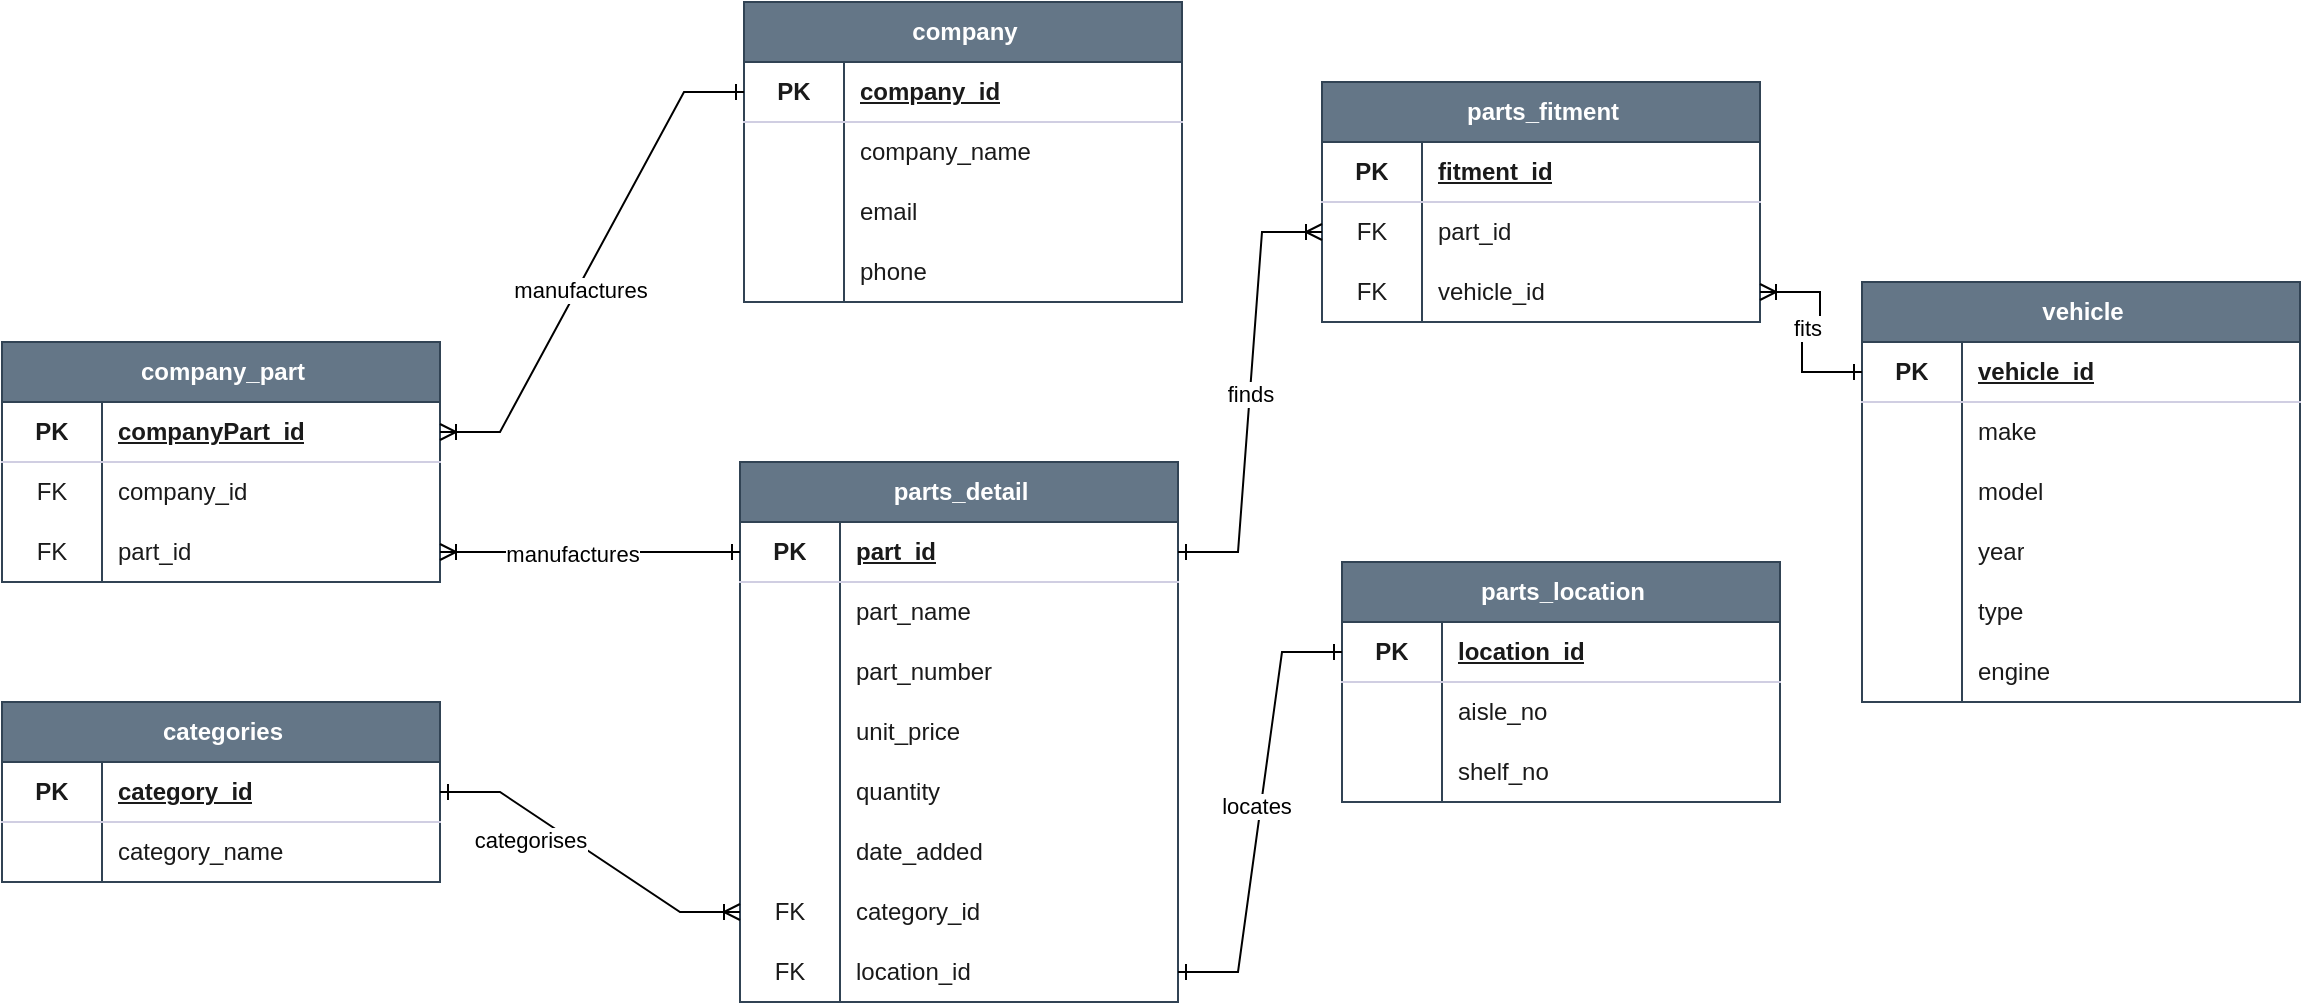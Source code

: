 <mxfile version="24.9.1">
  <diagram id="R2lEEEUBdFMjLlhIrx00" name="Page-1">
    <mxGraphModel dx="2375" dy="-1110" grid="1" gridSize="10" guides="1" tooltips="1" connect="1" arrows="1" fold="1" page="1" pageScale="1" pageWidth="1100" pageHeight="850" background="#ffffff" math="0" shadow="0" extFonts="Permanent Marker^https://fonts.googleapis.com/css?family=Permanent+Marker">
      <root>
        <mxCell id="0" />
        <mxCell id="1" parent="0" />
        <mxCell id="7Cr1bl91xXD0KVAJQvg0-1" value="parts_location" style="shape=table;startSize=30;container=1;collapsible=1;childLayout=tableLayout;fixedRows=1;rowLines=0;fontStyle=1;align=center;resizeLast=1;html=1;treeFolding=0;treeMoving=0;swimlaneFillColor=none;fillColor=#647687;fontColor=#ffffff;strokeColor=#314354;" parent="1" vertex="1">
          <mxGeometry x="80" y="2030" width="219" height="120" as="geometry" />
        </mxCell>
        <mxCell id="7Cr1bl91xXD0KVAJQvg0-2" value="" style="shape=tableRow;horizontal=0;startSize=0;swimlaneHead=0;swimlaneBody=0;fillColor=none;collapsible=0;dropTarget=0;points=[[0,0.5],[1,0.5]];portConstraint=eastwest;top=0;left=0;right=0;bottom=1;strokeColor=#D0CEE2;fontColor=#1A1A1A;" parent="7Cr1bl91xXD0KVAJQvg0-1" vertex="1">
          <mxGeometry y="30" width="219" height="30" as="geometry" />
        </mxCell>
        <mxCell id="7Cr1bl91xXD0KVAJQvg0-3" value="PK" style="shape=partialRectangle;connectable=0;fillColor=none;top=0;left=0;bottom=0;right=0;fontStyle=1;overflow=hidden;whiteSpace=wrap;html=1;strokeColor=#D0CEE2;fontColor=#1A1A1A;" parent="7Cr1bl91xXD0KVAJQvg0-2" vertex="1">
          <mxGeometry width="50" height="30" as="geometry">
            <mxRectangle width="50" height="30" as="alternateBounds" />
          </mxGeometry>
        </mxCell>
        <mxCell id="7Cr1bl91xXD0KVAJQvg0-4" value="location_id" style="shape=partialRectangle;connectable=0;fillColor=none;top=0;left=0;bottom=0;right=0;align=left;spacingLeft=6;fontStyle=5;overflow=hidden;whiteSpace=wrap;html=1;strokeColor=#D0CEE2;fontColor=#1A1A1A;" parent="7Cr1bl91xXD0KVAJQvg0-2" vertex="1">
          <mxGeometry x="50" width="169" height="30" as="geometry">
            <mxRectangle width="169" height="30" as="alternateBounds" />
          </mxGeometry>
        </mxCell>
        <mxCell id="7Cr1bl91xXD0KVAJQvg0-8" style="shape=tableRow;horizontal=0;startSize=0;swimlaneHead=0;swimlaneBody=0;fillColor=none;collapsible=0;dropTarget=0;points=[[0,0.5],[1,0.5]];portConstraint=eastwest;top=0;left=0;right=0;bottom=0;strokeColor=#D0CEE2;fontColor=#1A1A1A;" parent="7Cr1bl91xXD0KVAJQvg0-1" vertex="1">
          <mxGeometry y="60" width="219" height="30" as="geometry" />
        </mxCell>
        <mxCell id="7Cr1bl91xXD0KVAJQvg0-9" style="shape=partialRectangle;connectable=0;fillColor=none;top=0;left=0;bottom=0;right=0;editable=1;overflow=hidden;whiteSpace=wrap;html=1;strokeColor=#D0CEE2;fontColor=#1A1A1A;" parent="7Cr1bl91xXD0KVAJQvg0-8" vertex="1">
          <mxGeometry width="50" height="30" as="geometry">
            <mxRectangle width="50" height="30" as="alternateBounds" />
          </mxGeometry>
        </mxCell>
        <mxCell id="7Cr1bl91xXD0KVAJQvg0-10" value="aisle_no" style="shape=partialRectangle;connectable=0;fillColor=none;top=0;left=0;bottom=0;right=0;align=left;spacingLeft=6;overflow=hidden;whiteSpace=wrap;html=1;strokeColor=#D0CEE2;fontColor=#1A1A1A;" parent="7Cr1bl91xXD0KVAJQvg0-8" vertex="1">
          <mxGeometry x="50" width="169" height="30" as="geometry">
            <mxRectangle width="169" height="30" as="alternateBounds" />
          </mxGeometry>
        </mxCell>
        <mxCell id="7Cr1bl91xXD0KVAJQvg0-11" style="shape=tableRow;horizontal=0;startSize=0;swimlaneHead=0;swimlaneBody=0;fillColor=none;collapsible=0;dropTarget=0;points=[[0,0.5],[1,0.5]];portConstraint=eastwest;top=0;left=0;right=0;bottom=0;strokeColor=#D0CEE2;fontColor=#1A1A1A;" parent="7Cr1bl91xXD0KVAJQvg0-1" vertex="1">
          <mxGeometry y="90" width="219" height="30" as="geometry" />
        </mxCell>
        <mxCell id="7Cr1bl91xXD0KVAJQvg0-12" style="shape=partialRectangle;connectable=0;fillColor=none;top=0;left=0;bottom=0;right=0;editable=1;overflow=hidden;whiteSpace=wrap;html=1;strokeColor=#D0CEE2;fontColor=#1A1A1A;" parent="7Cr1bl91xXD0KVAJQvg0-11" vertex="1">
          <mxGeometry width="50" height="30" as="geometry">
            <mxRectangle width="50" height="30" as="alternateBounds" />
          </mxGeometry>
        </mxCell>
        <mxCell id="7Cr1bl91xXD0KVAJQvg0-13" value="shelf_no" style="shape=partialRectangle;connectable=0;fillColor=none;top=0;left=0;bottom=0;right=0;align=left;spacingLeft=6;overflow=hidden;whiteSpace=wrap;html=1;strokeColor=#D0CEE2;fontColor=#1A1A1A;" parent="7Cr1bl91xXD0KVAJQvg0-11" vertex="1">
          <mxGeometry x="50" width="169" height="30" as="geometry">
            <mxRectangle width="169" height="30" as="alternateBounds" />
          </mxGeometry>
        </mxCell>
        <mxCell id="7Cr1bl91xXD0KVAJQvg0-14" value="categories" style="shape=table;startSize=30;container=1;collapsible=1;childLayout=tableLayout;fixedRows=1;rowLines=0;fontStyle=1;align=center;resizeLast=1;html=1;treeFolding=0;treeMoving=0;swimlaneFillColor=none;fillColor=#647687;fontColor=#ffffff;strokeColor=#314354;" parent="1" vertex="1">
          <mxGeometry x="-590" y="2100" width="219" height="90" as="geometry">
            <mxRectangle x="-550" y="1930" width="100" height="30" as="alternateBounds" />
          </mxGeometry>
        </mxCell>
        <mxCell id="7Cr1bl91xXD0KVAJQvg0-15" value="" style="shape=tableRow;horizontal=0;startSize=0;swimlaneHead=0;swimlaneBody=0;fillColor=none;collapsible=0;dropTarget=0;points=[[0,0.5],[1,0.5]];portConstraint=eastwest;top=0;left=0;right=0;bottom=1;strokeColor=#D0CEE2;fontColor=#1A1A1A;" parent="7Cr1bl91xXD0KVAJQvg0-14" vertex="1">
          <mxGeometry y="30" width="219" height="30" as="geometry" />
        </mxCell>
        <mxCell id="7Cr1bl91xXD0KVAJQvg0-16" value="PK" style="shape=partialRectangle;connectable=0;fillColor=none;top=0;left=0;bottom=0;right=0;fontStyle=1;overflow=hidden;whiteSpace=wrap;html=1;strokeColor=#D0CEE2;fontColor=#1A1A1A;" parent="7Cr1bl91xXD0KVAJQvg0-15" vertex="1">
          <mxGeometry width="50" height="30" as="geometry">
            <mxRectangle width="50" height="30" as="alternateBounds" />
          </mxGeometry>
        </mxCell>
        <mxCell id="7Cr1bl91xXD0KVAJQvg0-17" value="category_id" style="shape=partialRectangle;connectable=0;fillColor=none;top=0;left=0;bottom=0;right=0;align=left;spacingLeft=6;fontStyle=5;overflow=hidden;whiteSpace=wrap;html=1;strokeColor=#D0CEE2;fontColor=#1A1A1A;" parent="7Cr1bl91xXD0KVAJQvg0-15" vertex="1">
          <mxGeometry x="50" width="169" height="30" as="geometry">
            <mxRectangle width="169" height="30" as="alternateBounds" />
          </mxGeometry>
        </mxCell>
        <mxCell id="7Cr1bl91xXD0KVAJQvg0-18" value="" style="shape=tableRow;horizontal=0;startSize=0;swimlaneHead=0;swimlaneBody=0;fillColor=none;collapsible=0;dropTarget=0;points=[[0,0.5],[1,0.5]];portConstraint=eastwest;top=0;left=0;right=0;bottom=0;strokeColor=#D0CEE2;fontColor=#1A1A1A;" parent="7Cr1bl91xXD0KVAJQvg0-14" vertex="1">
          <mxGeometry y="60" width="219" height="30" as="geometry" />
        </mxCell>
        <mxCell id="7Cr1bl91xXD0KVAJQvg0-19" value="" style="shape=partialRectangle;connectable=0;fillColor=none;top=0;left=0;bottom=0;right=0;editable=1;overflow=hidden;whiteSpace=wrap;html=1;strokeColor=#D0CEE2;fontColor=#1A1A1A;" parent="7Cr1bl91xXD0KVAJQvg0-18" vertex="1">
          <mxGeometry width="50" height="30" as="geometry">
            <mxRectangle width="50" height="30" as="alternateBounds" />
          </mxGeometry>
        </mxCell>
        <mxCell id="7Cr1bl91xXD0KVAJQvg0-20" value="category_name" style="shape=partialRectangle;connectable=0;fillColor=none;top=0;left=0;bottom=0;right=0;align=left;spacingLeft=6;overflow=hidden;whiteSpace=wrap;html=1;strokeColor=#D0CEE2;fontColor=#1A1A1A;" parent="7Cr1bl91xXD0KVAJQvg0-18" vertex="1">
          <mxGeometry x="50" width="169" height="30" as="geometry">
            <mxRectangle width="169" height="30" as="alternateBounds" />
          </mxGeometry>
        </mxCell>
        <mxCell id="7Cr1bl91xXD0KVAJQvg0-21" value="vehicle" style="shape=table;startSize=30;container=1;collapsible=1;childLayout=tableLayout;fixedRows=1;rowLines=0;fontStyle=1;align=center;resizeLast=1;html=1;treeFolding=0;treeMoving=0;swimlaneFillColor=none;fillColor=#647687;fontColor=#ffffff;strokeColor=#314354;" parent="1" vertex="1">
          <mxGeometry x="340" y="1890" width="219" height="210" as="geometry" />
        </mxCell>
        <mxCell id="7Cr1bl91xXD0KVAJQvg0-22" value="" style="shape=tableRow;horizontal=0;startSize=0;swimlaneHead=0;swimlaneBody=0;fillColor=none;collapsible=0;dropTarget=0;points=[[0,0.5],[1,0.5]];portConstraint=eastwest;top=0;left=0;right=0;bottom=1;strokeColor=#D0CEE2;fontColor=#1A1A1A;" parent="7Cr1bl91xXD0KVAJQvg0-21" vertex="1">
          <mxGeometry y="30" width="219" height="30" as="geometry" />
        </mxCell>
        <mxCell id="7Cr1bl91xXD0KVAJQvg0-23" value="PK" style="shape=partialRectangle;connectable=0;fillColor=none;top=0;left=0;bottom=0;right=0;fontStyle=1;overflow=hidden;whiteSpace=wrap;html=1;strokeColor=#D0CEE2;fontColor=#1A1A1A;" parent="7Cr1bl91xXD0KVAJQvg0-22" vertex="1">
          <mxGeometry width="50" height="30" as="geometry">
            <mxRectangle width="50" height="30" as="alternateBounds" />
          </mxGeometry>
        </mxCell>
        <mxCell id="7Cr1bl91xXD0KVAJQvg0-24" value="vehicle_id" style="shape=partialRectangle;connectable=0;fillColor=none;top=0;left=0;bottom=0;right=0;align=left;spacingLeft=6;fontStyle=5;overflow=hidden;whiteSpace=wrap;html=1;strokeColor=#D0CEE2;fontColor=#1A1A1A;" parent="7Cr1bl91xXD0KVAJQvg0-22" vertex="1">
          <mxGeometry x="50" width="169" height="30" as="geometry">
            <mxRectangle width="169" height="30" as="alternateBounds" />
          </mxGeometry>
        </mxCell>
        <mxCell id="7Cr1bl91xXD0KVAJQvg0-25" value="" style="shape=tableRow;horizontal=0;startSize=0;swimlaneHead=0;swimlaneBody=0;fillColor=none;collapsible=0;dropTarget=0;points=[[0,0.5],[1,0.5]];portConstraint=eastwest;top=0;left=0;right=0;bottom=0;strokeColor=#D0CEE2;fontColor=#1A1A1A;" parent="7Cr1bl91xXD0KVAJQvg0-21" vertex="1">
          <mxGeometry y="60" width="219" height="30" as="geometry" />
        </mxCell>
        <mxCell id="7Cr1bl91xXD0KVAJQvg0-26" value="" style="shape=partialRectangle;connectable=0;fillColor=none;top=0;left=0;bottom=0;right=0;editable=1;overflow=hidden;whiteSpace=wrap;html=1;strokeColor=#D0CEE2;fontColor=#1A1A1A;" parent="7Cr1bl91xXD0KVAJQvg0-25" vertex="1">
          <mxGeometry width="50" height="30" as="geometry">
            <mxRectangle width="50" height="30" as="alternateBounds" />
          </mxGeometry>
        </mxCell>
        <mxCell id="7Cr1bl91xXD0KVAJQvg0-27" value="make" style="shape=partialRectangle;connectable=0;fillColor=none;top=0;left=0;bottom=0;right=0;align=left;spacingLeft=6;overflow=hidden;whiteSpace=wrap;html=1;strokeColor=#D0CEE2;fontColor=#1A1A1A;" parent="7Cr1bl91xXD0KVAJQvg0-25" vertex="1">
          <mxGeometry x="50" width="169" height="30" as="geometry">
            <mxRectangle width="169" height="30" as="alternateBounds" />
          </mxGeometry>
        </mxCell>
        <mxCell id="7Cr1bl91xXD0KVAJQvg0-28" style="shape=tableRow;horizontal=0;startSize=0;swimlaneHead=0;swimlaneBody=0;fillColor=none;collapsible=0;dropTarget=0;points=[[0,0.5],[1,0.5]];portConstraint=eastwest;top=0;left=0;right=0;bottom=0;strokeColor=#D0CEE2;fontColor=#1A1A1A;" parent="7Cr1bl91xXD0KVAJQvg0-21" vertex="1">
          <mxGeometry y="90" width="219" height="30" as="geometry" />
        </mxCell>
        <mxCell id="7Cr1bl91xXD0KVAJQvg0-29" style="shape=partialRectangle;connectable=0;fillColor=none;top=0;left=0;bottom=0;right=0;editable=1;overflow=hidden;whiteSpace=wrap;html=1;strokeColor=#D0CEE2;fontColor=#1A1A1A;" parent="7Cr1bl91xXD0KVAJQvg0-28" vertex="1">
          <mxGeometry width="50" height="30" as="geometry">
            <mxRectangle width="50" height="30" as="alternateBounds" />
          </mxGeometry>
        </mxCell>
        <mxCell id="7Cr1bl91xXD0KVAJQvg0-30" value="model" style="shape=partialRectangle;connectable=0;fillColor=none;top=0;left=0;bottom=0;right=0;align=left;spacingLeft=6;overflow=hidden;whiteSpace=wrap;html=1;strokeColor=#D0CEE2;fontColor=#1A1A1A;" parent="7Cr1bl91xXD0KVAJQvg0-28" vertex="1">
          <mxGeometry x="50" width="169" height="30" as="geometry">
            <mxRectangle width="169" height="30" as="alternateBounds" />
          </mxGeometry>
        </mxCell>
        <mxCell id="7Cr1bl91xXD0KVAJQvg0-31" style="shape=tableRow;horizontal=0;startSize=0;swimlaneHead=0;swimlaneBody=0;fillColor=none;collapsible=0;dropTarget=0;points=[[0,0.5],[1,0.5]];portConstraint=eastwest;top=0;left=0;right=0;bottom=0;strokeColor=#D0CEE2;fontColor=#1A1A1A;" parent="7Cr1bl91xXD0KVAJQvg0-21" vertex="1">
          <mxGeometry y="120" width="219" height="30" as="geometry" />
        </mxCell>
        <mxCell id="7Cr1bl91xXD0KVAJQvg0-32" style="shape=partialRectangle;connectable=0;fillColor=none;top=0;left=0;bottom=0;right=0;editable=1;overflow=hidden;whiteSpace=wrap;html=1;strokeColor=#D0CEE2;fontColor=#1A1A1A;" parent="7Cr1bl91xXD0KVAJQvg0-31" vertex="1">
          <mxGeometry width="50" height="30" as="geometry">
            <mxRectangle width="50" height="30" as="alternateBounds" />
          </mxGeometry>
        </mxCell>
        <mxCell id="7Cr1bl91xXD0KVAJQvg0-33" value="year" style="shape=partialRectangle;connectable=0;fillColor=none;top=0;left=0;bottom=0;right=0;align=left;spacingLeft=6;overflow=hidden;whiteSpace=wrap;html=1;strokeColor=#D0CEE2;fontColor=#1A1A1A;" parent="7Cr1bl91xXD0KVAJQvg0-31" vertex="1">
          <mxGeometry x="50" width="169" height="30" as="geometry">
            <mxRectangle width="169" height="30" as="alternateBounds" />
          </mxGeometry>
        </mxCell>
        <mxCell id="7Cr1bl91xXD0KVAJQvg0-34" style="shape=tableRow;horizontal=0;startSize=0;swimlaneHead=0;swimlaneBody=0;fillColor=none;collapsible=0;dropTarget=0;points=[[0,0.5],[1,0.5]];portConstraint=eastwest;top=0;left=0;right=0;bottom=0;strokeColor=#D0CEE2;fontColor=#1A1A1A;" parent="7Cr1bl91xXD0KVAJQvg0-21" vertex="1">
          <mxGeometry y="150" width="219" height="30" as="geometry" />
        </mxCell>
        <mxCell id="7Cr1bl91xXD0KVAJQvg0-35" style="shape=partialRectangle;connectable=0;fillColor=none;top=0;left=0;bottom=0;right=0;editable=1;overflow=hidden;whiteSpace=wrap;html=1;strokeColor=#D0CEE2;fontColor=#1A1A1A;" parent="7Cr1bl91xXD0KVAJQvg0-34" vertex="1">
          <mxGeometry width="50" height="30" as="geometry">
            <mxRectangle width="50" height="30" as="alternateBounds" />
          </mxGeometry>
        </mxCell>
        <mxCell id="7Cr1bl91xXD0KVAJQvg0-36" value="type" style="shape=partialRectangle;connectable=0;fillColor=none;top=0;left=0;bottom=0;right=0;align=left;spacingLeft=6;overflow=hidden;whiteSpace=wrap;html=1;strokeColor=#D0CEE2;fontColor=#1A1A1A;" parent="7Cr1bl91xXD0KVAJQvg0-34" vertex="1">
          <mxGeometry x="50" width="169" height="30" as="geometry">
            <mxRectangle width="169" height="30" as="alternateBounds" />
          </mxGeometry>
        </mxCell>
        <mxCell id="7Cr1bl91xXD0KVAJQvg0-37" style="shape=tableRow;horizontal=0;startSize=0;swimlaneHead=0;swimlaneBody=0;fillColor=none;collapsible=0;dropTarget=0;points=[[0,0.5],[1,0.5]];portConstraint=eastwest;top=0;left=0;right=0;bottom=0;strokeColor=#D0CEE2;fontColor=#1A1A1A;" parent="7Cr1bl91xXD0KVAJQvg0-21" vertex="1">
          <mxGeometry y="180" width="219" height="30" as="geometry" />
        </mxCell>
        <mxCell id="7Cr1bl91xXD0KVAJQvg0-38" style="shape=partialRectangle;connectable=0;fillColor=none;top=0;left=0;bottom=0;right=0;editable=1;overflow=hidden;whiteSpace=wrap;html=1;strokeColor=#D0CEE2;fontColor=#1A1A1A;" parent="7Cr1bl91xXD0KVAJQvg0-37" vertex="1">
          <mxGeometry width="50" height="30" as="geometry">
            <mxRectangle width="50" height="30" as="alternateBounds" />
          </mxGeometry>
        </mxCell>
        <mxCell id="7Cr1bl91xXD0KVAJQvg0-39" value="engine" style="shape=partialRectangle;connectable=0;fillColor=none;top=0;left=0;bottom=0;right=0;align=left;spacingLeft=6;overflow=hidden;whiteSpace=wrap;html=1;strokeColor=#D0CEE2;fontColor=#1A1A1A;" parent="7Cr1bl91xXD0KVAJQvg0-37" vertex="1">
          <mxGeometry x="50" width="169" height="30" as="geometry">
            <mxRectangle width="169" height="30" as="alternateBounds" />
          </mxGeometry>
        </mxCell>
        <mxCell id="7Cr1bl91xXD0KVAJQvg0-40" value="parts_detail" style="shape=table;startSize=30;container=1;collapsible=1;childLayout=tableLayout;fixedRows=1;rowLines=0;fontStyle=1;align=center;resizeLast=1;html=1;treeFolding=0;treeMoving=0;swimlaneFillColor=none;fillColor=#647687;fontColor=#ffffff;strokeColor=#314354;" parent="1" vertex="1">
          <mxGeometry x="-221" y="1980" width="219" height="270" as="geometry" />
        </mxCell>
        <mxCell id="7Cr1bl91xXD0KVAJQvg0-41" value="" style="shape=tableRow;horizontal=0;startSize=0;swimlaneHead=0;swimlaneBody=0;fillColor=none;collapsible=0;dropTarget=0;points=[[0,0.5],[1,0.5]];portConstraint=eastwest;top=0;left=0;right=0;bottom=1;strokeColor=#D0CEE2;fontColor=#1A1A1A;" parent="7Cr1bl91xXD0KVAJQvg0-40" vertex="1">
          <mxGeometry y="30" width="219" height="30" as="geometry" />
        </mxCell>
        <mxCell id="7Cr1bl91xXD0KVAJQvg0-42" value="PK" style="shape=partialRectangle;connectable=0;fillColor=none;top=0;left=0;bottom=0;right=0;fontStyle=1;overflow=hidden;whiteSpace=wrap;html=1;strokeColor=#D0CEE2;fontColor=#1A1A1A;" parent="7Cr1bl91xXD0KVAJQvg0-41" vertex="1">
          <mxGeometry width="50" height="30" as="geometry">
            <mxRectangle width="50" height="30" as="alternateBounds" />
          </mxGeometry>
        </mxCell>
        <mxCell id="7Cr1bl91xXD0KVAJQvg0-43" value="part_id" style="shape=partialRectangle;connectable=0;fillColor=none;top=0;left=0;bottom=0;right=0;align=left;spacingLeft=6;fontStyle=5;overflow=hidden;whiteSpace=wrap;html=1;strokeColor=#D0CEE2;fontColor=#1A1A1A;" parent="7Cr1bl91xXD0KVAJQvg0-41" vertex="1">
          <mxGeometry x="50" width="169" height="30" as="geometry">
            <mxRectangle width="169" height="30" as="alternateBounds" />
          </mxGeometry>
        </mxCell>
        <mxCell id="7Cr1bl91xXD0KVAJQvg0-44" value="" style="shape=tableRow;horizontal=0;startSize=0;swimlaneHead=0;swimlaneBody=0;fillColor=none;collapsible=0;dropTarget=0;points=[[0,0.5],[1,0.5]];portConstraint=eastwest;top=0;left=0;right=0;bottom=0;strokeColor=#D0CEE2;fontColor=#1A1A1A;" parent="7Cr1bl91xXD0KVAJQvg0-40" vertex="1">
          <mxGeometry y="60" width="219" height="30" as="geometry" />
        </mxCell>
        <mxCell id="7Cr1bl91xXD0KVAJQvg0-45" value="" style="shape=partialRectangle;connectable=0;fillColor=none;top=0;left=0;bottom=0;right=0;editable=1;overflow=hidden;whiteSpace=wrap;html=1;strokeColor=#D0CEE2;fontColor=#1A1A1A;" parent="7Cr1bl91xXD0KVAJQvg0-44" vertex="1">
          <mxGeometry width="50" height="30" as="geometry">
            <mxRectangle width="50" height="30" as="alternateBounds" />
          </mxGeometry>
        </mxCell>
        <mxCell id="7Cr1bl91xXD0KVAJQvg0-46" value="part_name" style="shape=partialRectangle;connectable=0;fillColor=none;top=0;left=0;bottom=0;right=0;align=left;spacingLeft=6;overflow=hidden;whiteSpace=wrap;html=1;strokeColor=#D0CEE2;fontColor=#1A1A1A;" parent="7Cr1bl91xXD0KVAJQvg0-44" vertex="1">
          <mxGeometry x="50" width="169" height="30" as="geometry">
            <mxRectangle width="169" height="30" as="alternateBounds" />
          </mxGeometry>
        </mxCell>
        <mxCell id="e2_8bn1nn1VIGW7oCYwH-1" style="shape=tableRow;horizontal=0;startSize=0;swimlaneHead=0;swimlaneBody=0;fillColor=none;collapsible=0;dropTarget=0;points=[[0,0.5],[1,0.5]];portConstraint=eastwest;top=0;left=0;right=0;bottom=0;strokeColor=#D0CEE2;fontColor=#1A1A1A;" parent="7Cr1bl91xXD0KVAJQvg0-40" vertex="1">
          <mxGeometry y="90" width="219" height="30" as="geometry" />
        </mxCell>
        <mxCell id="e2_8bn1nn1VIGW7oCYwH-2" style="shape=partialRectangle;connectable=0;fillColor=none;top=0;left=0;bottom=0;right=0;editable=1;overflow=hidden;whiteSpace=wrap;html=1;strokeColor=#D0CEE2;fontColor=#1A1A1A;" parent="e2_8bn1nn1VIGW7oCYwH-1" vertex="1">
          <mxGeometry width="50" height="30" as="geometry">
            <mxRectangle width="50" height="30" as="alternateBounds" />
          </mxGeometry>
        </mxCell>
        <mxCell id="e2_8bn1nn1VIGW7oCYwH-3" value="part_number" style="shape=partialRectangle;connectable=0;fillColor=none;top=0;left=0;bottom=0;right=0;align=left;spacingLeft=6;overflow=hidden;whiteSpace=wrap;html=1;strokeColor=#D0CEE2;fontColor=#1A1A1A;" parent="e2_8bn1nn1VIGW7oCYwH-1" vertex="1">
          <mxGeometry x="50" width="169" height="30" as="geometry">
            <mxRectangle width="169" height="30" as="alternateBounds" />
          </mxGeometry>
        </mxCell>
        <mxCell id="7Cr1bl91xXD0KVAJQvg0-47" style="shape=tableRow;horizontal=0;startSize=0;swimlaneHead=0;swimlaneBody=0;fillColor=none;collapsible=0;dropTarget=0;points=[[0,0.5],[1,0.5]];portConstraint=eastwest;top=0;left=0;right=0;bottom=0;strokeColor=#D0CEE2;fontColor=#1A1A1A;" parent="7Cr1bl91xXD0KVAJQvg0-40" vertex="1">
          <mxGeometry y="120" width="219" height="30" as="geometry" />
        </mxCell>
        <mxCell id="7Cr1bl91xXD0KVAJQvg0-48" style="shape=partialRectangle;connectable=0;fillColor=none;top=0;left=0;bottom=0;right=0;editable=1;overflow=hidden;whiteSpace=wrap;html=1;strokeColor=#D0CEE2;fontColor=#1A1A1A;" parent="7Cr1bl91xXD0KVAJQvg0-47" vertex="1">
          <mxGeometry width="50" height="30" as="geometry">
            <mxRectangle width="50" height="30" as="alternateBounds" />
          </mxGeometry>
        </mxCell>
        <mxCell id="7Cr1bl91xXD0KVAJQvg0-49" value="unit_price" style="shape=partialRectangle;connectable=0;fillColor=none;top=0;left=0;bottom=0;right=0;align=left;spacingLeft=6;overflow=hidden;whiteSpace=wrap;html=1;strokeColor=#D0CEE2;fontColor=#1A1A1A;" parent="7Cr1bl91xXD0KVAJQvg0-47" vertex="1">
          <mxGeometry x="50" width="169" height="30" as="geometry">
            <mxRectangle width="169" height="30" as="alternateBounds" />
          </mxGeometry>
        </mxCell>
        <mxCell id="7Cr1bl91xXD0KVAJQvg0-50" style="shape=tableRow;horizontal=0;startSize=0;swimlaneHead=0;swimlaneBody=0;fillColor=none;collapsible=0;dropTarget=0;points=[[0,0.5],[1,0.5]];portConstraint=eastwest;top=0;left=0;right=0;bottom=0;strokeColor=#D0CEE2;fontColor=#1A1A1A;" parent="7Cr1bl91xXD0KVAJQvg0-40" vertex="1">
          <mxGeometry y="150" width="219" height="30" as="geometry" />
        </mxCell>
        <mxCell id="7Cr1bl91xXD0KVAJQvg0-51" style="shape=partialRectangle;connectable=0;fillColor=none;top=0;left=0;bottom=0;right=0;editable=1;overflow=hidden;whiteSpace=wrap;html=1;strokeColor=#D0CEE2;fontColor=#1A1A1A;" parent="7Cr1bl91xXD0KVAJQvg0-50" vertex="1">
          <mxGeometry width="50" height="30" as="geometry">
            <mxRectangle width="50" height="30" as="alternateBounds" />
          </mxGeometry>
        </mxCell>
        <mxCell id="7Cr1bl91xXD0KVAJQvg0-52" value="quantity" style="shape=partialRectangle;connectable=0;fillColor=none;top=0;left=0;bottom=0;right=0;align=left;spacingLeft=6;overflow=hidden;whiteSpace=wrap;html=1;strokeColor=#D0CEE2;fontColor=#1A1A1A;" parent="7Cr1bl91xXD0KVAJQvg0-50" vertex="1">
          <mxGeometry x="50" width="169" height="30" as="geometry">
            <mxRectangle width="169" height="30" as="alternateBounds" />
          </mxGeometry>
        </mxCell>
        <mxCell id="7Cr1bl91xXD0KVAJQvg0-53" style="shape=tableRow;horizontal=0;startSize=0;swimlaneHead=0;swimlaneBody=0;fillColor=none;collapsible=0;dropTarget=0;points=[[0,0.5],[1,0.5]];portConstraint=eastwest;top=0;left=0;right=0;bottom=0;strokeColor=#D0CEE2;fontColor=#1A1A1A;" parent="7Cr1bl91xXD0KVAJQvg0-40" vertex="1">
          <mxGeometry y="180" width="219" height="30" as="geometry" />
        </mxCell>
        <mxCell id="7Cr1bl91xXD0KVAJQvg0-54" style="shape=partialRectangle;connectable=0;fillColor=none;top=0;left=0;bottom=0;right=0;editable=1;overflow=hidden;whiteSpace=wrap;html=1;strokeColor=#D0CEE2;fontColor=#1A1A1A;" parent="7Cr1bl91xXD0KVAJQvg0-53" vertex="1">
          <mxGeometry width="50" height="30" as="geometry">
            <mxRectangle width="50" height="30" as="alternateBounds" />
          </mxGeometry>
        </mxCell>
        <mxCell id="7Cr1bl91xXD0KVAJQvg0-55" value="date_added" style="shape=partialRectangle;connectable=0;fillColor=none;top=0;left=0;bottom=0;right=0;align=left;spacingLeft=6;overflow=hidden;whiteSpace=wrap;html=1;strokeColor=#D0CEE2;fontColor=#1A1A1A;" parent="7Cr1bl91xXD0KVAJQvg0-53" vertex="1">
          <mxGeometry x="50" width="169" height="30" as="geometry">
            <mxRectangle width="169" height="30" as="alternateBounds" />
          </mxGeometry>
        </mxCell>
        <mxCell id="7Cr1bl91xXD0KVAJQvg0-56" style="shape=tableRow;horizontal=0;startSize=0;swimlaneHead=0;swimlaneBody=0;fillColor=none;collapsible=0;dropTarget=0;points=[[0,0.5],[1,0.5]];portConstraint=eastwest;top=0;left=0;right=0;bottom=0;strokeColor=#D0CEE2;fontColor=#1A1A1A;" parent="7Cr1bl91xXD0KVAJQvg0-40" vertex="1">
          <mxGeometry y="210" width="219" height="30" as="geometry" />
        </mxCell>
        <mxCell id="7Cr1bl91xXD0KVAJQvg0-57" value="FK" style="shape=partialRectangle;connectable=0;fillColor=none;top=0;left=0;bottom=0;right=0;editable=1;overflow=hidden;whiteSpace=wrap;html=1;strokeColor=#D0CEE2;fontColor=#1A1A1A;" parent="7Cr1bl91xXD0KVAJQvg0-56" vertex="1">
          <mxGeometry width="50" height="30" as="geometry">
            <mxRectangle width="50" height="30" as="alternateBounds" />
          </mxGeometry>
        </mxCell>
        <mxCell id="7Cr1bl91xXD0KVAJQvg0-58" value="category_id" style="shape=partialRectangle;connectable=0;fillColor=none;top=0;left=0;bottom=0;right=0;align=left;spacingLeft=6;overflow=hidden;whiteSpace=wrap;html=1;strokeColor=#D0CEE2;fontColor=#1A1A1A;" parent="7Cr1bl91xXD0KVAJQvg0-56" vertex="1">
          <mxGeometry x="50" width="169" height="30" as="geometry">
            <mxRectangle width="169" height="30" as="alternateBounds" />
          </mxGeometry>
        </mxCell>
        <mxCell id="7Cr1bl91xXD0KVAJQvg0-62" style="shape=tableRow;horizontal=0;startSize=0;swimlaneHead=0;swimlaneBody=0;fillColor=none;collapsible=0;dropTarget=0;points=[[0,0.5],[1,0.5]];portConstraint=eastwest;top=0;left=0;right=0;bottom=0;strokeColor=#D0CEE2;fontColor=#1A1A1A;" parent="7Cr1bl91xXD0KVAJQvg0-40" vertex="1">
          <mxGeometry y="240" width="219" height="30" as="geometry" />
        </mxCell>
        <mxCell id="7Cr1bl91xXD0KVAJQvg0-63" value="FK" style="shape=partialRectangle;connectable=0;fillColor=none;top=0;left=0;bottom=0;right=0;editable=1;overflow=hidden;whiteSpace=wrap;html=1;strokeColor=#D0CEE2;fontColor=#1A1A1A;" parent="7Cr1bl91xXD0KVAJQvg0-62" vertex="1">
          <mxGeometry width="50" height="30" as="geometry">
            <mxRectangle width="50" height="30" as="alternateBounds" />
          </mxGeometry>
        </mxCell>
        <mxCell id="7Cr1bl91xXD0KVAJQvg0-64" value="location_id" style="shape=partialRectangle;connectable=0;fillColor=none;top=0;left=0;bottom=0;right=0;align=left;spacingLeft=6;overflow=hidden;whiteSpace=wrap;html=1;strokeColor=#D0CEE2;fontColor=#1A1A1A;" parent="7Cr1bl91xXD0KVAJQvg0-62" vertex="1">
          <mxGeometry x="50" width="169" height="30" as="geometry">
            <mxRectangle width="169" height="30" as="alternateBounds" />
          </mxGeometry>
        </mxCell>
        <mxCell id="7Cr1bl91xXD0KVAJQvg0-65" value="company" style="shape=table;startSize=30;container=1;collapsible=1;childLayout=tableLayout;fixedRows=1;rowLines=0;fontStyle=1;align=center;resizeLast=1;html=1;treeFolding=0;treeMoving=0;swimlaneFillColor=none;fillColor=#647687;fontColor=#ffffff;strokeColor=#314354;" parent="1" vertex="1">
          <mxGeometry x="-219" y="1750" width="219" height="150" as="geometry" />
        </mxCell>
        <mxCell id="7Cr1bl91xXD0KVAJQvg0-66" value="" style="shape=tableRow;horizontal=0;startSize=0;swimlaneHead=0;swimlaneBody=0;fillColor=none;collapsible=0;dropTarget=0;points=[[0,0.5],[1,0.5]];portConstraint=eastwest;top=0;left=0;right=0;bottom=1;strokeColor=#D0CEE2;fontColor=#1A1A1A;" parent="7Cr1bl91xXD0KVAJQvg0-65" vertex="1">
          <mxGeometry y="30" width="219" height="30" as="geometry" />
        </mxCell>
        <mxCell id="7Cr1bl91xXD0KVAJQvg0-67" value="PK" style="shape=partialRectangle;connectable=0;fillColor=none;top=0;left=0;bottom=0;right=0;fontStyle=1;overflow=hidden;whiteSpace=wrap;html=1;strokeColor=#D0CEE2;fontColor=#1A1A1A;" parent="7Cr1bl91xXD0KVAJQvg0-66" vertex="1">
          <mxGeometry width="50" height="30" as="geometry">
            <mxRectangle width="50" height="30" as="alternateBounds" />
          </mxGeometry>
        </mxCell>
        <mxCell id="7Cr1bl91xXD0KVAJQvg0-68" value="company_id" style="shape=partialRectangle;connectable=0;fillColor=none;top=0;left=0;bottom=0;right=0;align=left;spacingLeft=6;fontStyle=5;overflow=hidden;whiteSpace=wrap;html=1;strokeColor=#D0CEE2;fontColor=#1A1A1A;" parent="7Cr1bl91xXD0KVAJQvg0-66" vertex="1">
          <mxGeometry x="50" width="169" height="30" as="geometry">
            <mxRectangle width="169" height="30" as="alternateBounds" />
          </mxGeometry>
        </mxCell>
        <mxCell id="7Cr1bl91xXD0KVAJQvg0-69" value="" style="shape=tableRow;horizontal=0;startSize=0;swimlaneHead=0;swimlaneBody=0;fillColor=none;collapsible=0;dropTarget=0;points=[[0,0.5],[1,0.5]];portConstraint=eastwest;top=0;left=0;right=0;bottom=0;strokeColor=#D0CEE2;fontColor=#1A1A1A;" parent="7Cr1bl91xXD0KVAJQvg0-65" vertex="1">
          <mxGeometry y="60" width="219" height="30" as="geometry" />
        </mxCell>
        <mxCell id="7Cr1bl91xXD0KVAJQvg0-70" value="" style="shape=partialRectangle;connectable=0;fillColor=none;top=0;left=0;bottom=0;right=0;editable=1;overflow=hidden;whiteSpace=wrap;html=1;strokeColor=#D0CEE2;fontColor=#1A1A1A;" parent="7Cr1bl91xXD0KVAJQvg0-69" vertex="1">
          <mxGeometry width="50" height="30" as="geometry">
            <mxRectangle width="50" height="30" as="alternateBounds" />
          </mxGeometry>
        </mxCell>
        <mxCell id="7Cr1bl91xXD0KVAJQvg0-71" value="company_name" style="shape=partialRectangle;connectable=0;fillColor=none;top=0;left=0;bottom=0;right=0;align=left;spacingLeft=6;overflow=hidden;whiteSpace=wrap;html=1;strokeColor=#D0CEE2;fontColor=#1A1A1A;" parent="7Cr1bl91xXD0KVAJQvg0-69" vertex="1">
          <mxGeometry x="50" width="169" height="30" as="geometry">
            <mxRectangle width="169" height="30" as="alternateBounds" />
          </mxGeometry>
        </mxCell>
        <mxCell id="7Cr1bl91xXD0KVAJQvg0-72" style="shape=tableRow;horizontal=0;startSize=0;swimlaneHead=0;swimlaneBody=0;fillColor=none;collapsible=0;dropTarget=0;points=[[0,0.5],[1,0.5]];portConstraint=eastwest;top=0;left=0;right=0;bottom=0;strokeColor=#D0CEE2;fontColor=#1A1A1A;" parent="7Cr1bl91xXD0KVAJQvg0-65" vertex="1">
          <mxGeometry y="90" width="219" height="30" as="geometry" />
        </mxCell>
        <mxCell id="7Cr1bl91xXD0KVAJQvg0-73" style="shape=partialRectangle;connectable=0;fillColor=none;top=0;left=0;bottom=0;right=0;editable=1;overflow=hidden;whiteSpace=wrap;html=1;strokeColor=#D0CEE2;fontColor=#1A1A1A;" parent="7Cr1bl91xXD0KVAJQvg0-72" vertex="1">
          <mxGeometry width="50" height="30" as="geometry">
            <mxRectangle width="50" height="30" as="alternateBounds" />
          </mxGeometry>
        </mxCell>
        <mxCell id="7Cr1bl91xXD0KVAJQvg0-74" value="email" style="shape=partialRectangle;connectable=0;fillColor=none;top=0;left=0;bottom=0;right=0;align=left;spacingLeft=6;overflow=hidden;whiteSpace=wrap;html=1;strokeColor=#D0CEE2;fontColor=#1A1A1A;" parent="7Cr1bl91xXD0KVAJQvg0-72" vertex="1">
          <mxGeometry x="50" width="169" height="30" as="geometry">
            <mxRectangle width="169" height="30" as="alternateBounds" />
          </mxGeometry>
        </mxCell>
        <mxCell id="7Cr1bl91xXD0KVAJQvg0-75" style="shape=tableRow;horizontal=0;startSize=0;swimlaneHead=0;swimlaneBody=0;fillColor=none;collapsible=0;dropTarget=0;points=[[0,0.5],[1,0.5]];portConstraint=eastwest;top=0;left=0;right=0;bottom=0;strokeColor=#D0CEE2;fontColor=#1A1A1A;" parent="7Cr1bl91xXD0KVAJQvg0-65" vertex="1">
          <mxGeometry y="120" width="219" height="30" as="geometry" />
        </mxCell>
        <mxCell id="7Cr1bl91xXD0KVAJQvg0-76" style="shape=partialRectangle;connectable=0;fillColor=none;top=0;left=0;bottom=0;right=0;editable=1;overflow=hidden;whiteSpace=wrap;html=1;strokeColor=#D0CEE2;fontColor=#1A1A1A;" parent="7Cr1bl91xXD0KVAJQvg0-75" vertex="1">
          <mxGeometry width="50" height="30" as="geometry">
            <mxRectangle width="50" height="30" as="alternateBounds" />
          </mxGeometry>
        </mxCell>
        <mxCell id="7Cr1bl91xXD0KVAJQvg0-77" value="phone" style="shape=partialRectangle;connectable=0;fillColor=none;top=0;left=0;bottom=0;right=0;align=left;spacingLeft=6;overflow=hidden;whiteSpace=wrap;html=1;strokeColor=#D0CEE2;fontColor=#1A1A1A;" parent="7Cr1bl91xXD0KVAJQvg0-75" vertex="1">
          <mxGeometry x="50" width="169" height="30" as="geometry">
            <mxRectangle width="169" height="30" as="alternateBounds" />
          </mxGeometry>
        </mxCell>
        <mxCell id="7Cr1bl91xXD0KVAJQvg0-81" value="parts_fitment" style="shape=table;startSize=30;container=1;collapsible=1;childLayout=tableLayout;fixedRows=1;rowLines=0;fontStyle=1;align=center;resizeLast=1;html=1;treeFolding=0;treeMoving=0;swimlaneFillColor=none;fillColor=#647687;fontColor=#ffffff;strokeColor=#314354;" parent="1" vertex="1">
          <mxGeometry x="70" y="1790" width="219" height="120" as="geometry" />
        </mxCell>
        <mxCell id="7Cr1bl91xXD0KVAJQvg0-82" value="" style="shape=tableRow;horizontal=0;startSize=0;swimlaneHead=0;swimlaneBody=0;fillColor=none;collapsible=0;dropTarget=0;points=[[0,0.5],[1,0.5]];portConstraint=eastwest;top=0;left=0;right=0;bottom=1;strokeColor=#D0CEE2;fontColor=#1A1A1A;" parent="7Cr1bl91xXD0KVAJQvg0-81" vertex="1">
          <mxGeometry y="30" width="219" height="30" as="geometry" />
        </mxCell>
        <mxCell id="7Cr1bl91xXD0KVAJQvg0-83" value="PK" style="shape=partialRectangle;connectable=0;fillColor=none;top=0;left=0;bottom=0;right=0;fontStyle=1;overflow=hidden;whiteSpace=wrap;html=1;strokeColor=#D0CEE2;fontColor=#1A1A1A;" parent="7Cr1bl91xXD0KVAJQvg0-82" vertex="1">
          <mxGeometry width="50" height="30" as="geometry">
            <mxRectangle width="50" height="30" as="alternateBounds" />
          </mxGeometry>
        </mxCell>
        <mxCell id="7Cr1bl91xXD0KVAJQvg0-84" value="fitment_id" style="shape=partialRectangle;connectable=0;fillColor=none;top=0;left=0;bottom=0;right=0;align=left;spacingLeft=6;fontStyle=5;overflow=hidden;whiteSpace=wrap;html=1;strokeColor=#D0CEE2;fontColor=#1A1A1A;" parent="7Cr1bl91xXD0KVAJQvg0-82" vertex="1">
          <mxGeometry x="50" width="169" height="30" as="geometry">
            <mxRectangle width="169" height="30" as="alternateBounds" />
          </mxGeometry>
        </mxCell>
        <mxCell id="7Cr1bl91xXD0KVAJQvg0-85" value="" style="shape=tableRow;horizontal=0;startSize=0;swimlaneHead=0;swimlaneBody=0;fillColor=none;collapsible=0;dropTarget=0;points=[[0,0.5],[1,0.5]];portConstraint=eastwest;top=0;left=0;right=0;bottom=0;strokeColor=#D0CEE2;fontColor=#1A1A1A;" parent="7Cr1bl91xXD0KVAJQvg0-81" vertex="1">
          <mxGeometry y="60" width="219" height="30" as="geometry" />
        </mxCell>
        <mxCell id="7Cr1bl91xXD0KVAJQvg0-86" value="FK" style="shape=partialRectangle;connectable=0;fillColor=none;top=0;left=0;bottom=0;right=0;editable=1;overflow=hidden;whiteSpace=wrap;html=1;strokeColor=#D0CEE2;fontColor=#1A1A1A;" parent="7Cr1bl91xXD0KVAJQvg0-85" vertex="1">
          <mxGeometry width="50" height="30" as="geometry">
            <mxRectangle width="50" height="30" as="alternateBounds" />
          </mxGeometry>
        </mxCell>
        <mxCell id="7Cr1bl91xXD0KVAJQvg0-87" value="part_id" style="shape=partialRectangle;connectable=0;fillColor=none;top=0;left=0;bottom=0;right=0;align=left;spacingLeft=6;overflow=hidden;whiteSpace=wrap;html=1;strokeColor=#D0CEE2;fontColor=#1A1A1A;" parent="7Cr1bl91xXD0KVAJQvg0-85" vertex="1">
          <mxGeometry x="50" width="169" height="30" as="geometry">
            <mxRectangle width="169" height="30" as="alternateBounds" />
          </mxGeometry>
        </mxCell>
        <mxCell id="7Cr1bl91xXD0KVAJQvg0-88" style="shape=tableRow;horizontal=0;startSize=0;swimlaneHead=0;swimlaneBody=0;fillColor=none;collapsible=0;dropTarget=0;points=[[0,0.5],[1,0.5]];portConstraint=eastwest;top=0;left=0;right=0;bottom=0;strokeColor=#D0CEE2;fontColor=#1A1A1A;" parent="7Cr1bl91xXD0KVAJQvg0-81" vertex="1">
          <mxGeometry y="90" width="219" height="30" as="geometry" />
        </mxCell>
        <mxCell id="7Cr1bl91xXD0KVAJQvg0-89" value="FK" style="shape=partialRectangle;connectable=0;fillColor=none;top=0;left=0;bottom=0;right=0;editable=1;overflow=hidden;whiteSpace=wrap;html=1;strokeColor=#D0CEE2;fontColor=#1A1A1A;" parent="7Cr1bl91xXD0KVAJQvg0-88" vertex="1">
          <mxGeometry width="50" height="30" as="geometry">
            <mxRectangle width="50" height="30" as="alternateBounds" />
          </mxGeometry>
        </mxCell>
        <mxCell id="7Cr1bl91xXD0KVAJQvg0-90" value="vehicle_id" style="shape=partialRectangle;connectable=0;fillColor=none;top=0;left=0;bottom=0;right=0;align=left;spacingLeft=6;overflow=hidden;whiteSpace=wrap;html=1;strokeColor=#D0CEE2;fontColor=#1A1A1A;" parent="7Cr1bl91xXD0KVAJQvg0-88" vertex="1">
          <mxGeometry x="50" width="169" height="30" as="geometry">
            <mxRectangle width="169" height="30" as="alternateBounds" />
          </mxGeometry>
        </mxCell>
        <mxCell id="7Cr1bl91xXD0KVAJQvg0-92" value="" style="edgeStyle=entityRelationEdgeStyle;fontSize=12;html=1;endArrow=ERoneToMany;rounded=0;entryX=0;entryY=0.5;entryDx=0;entryDy=0;exitX=1;exitY=0.5;exitDx=0;exitDy=0;startArrow=ERone;startFill=0;" parent="1" source="7Cr1bl91xXD0KVAJQvg0-15" target="7Cr1bl91xXD0KVAJQvg0-56" edge="1">
          <mxGeometry width="100" height="100" relative="1" as="geometry">
            <mxPoint x="-450" y="2055" as="sourcePoint" />
            <mxPoint x="-299" y="1995" as="targetPoint" />
            <Array as="points">
              <mxPoint x="-229" y="2220" />
              <mxPoint x="-548" y="2120" />
            </Array>
          </mxGeometry>
        </mxCell>
        <mxCell id="7Cr1bl91xXD0KVAJQvg0-93" value="categorises" style="edgeLabel;html=1;align=center;verticalAlign=middle;resizable=0;points=[];" parent="7Cr1bl91xXD0KVAJQvg0-92" vertex="1" connectable="0">
          <mxGeometry x="-0.117" y="-1" relative="1" as="geometry">
            <mxPoint x="-21" y="-1" as="offset" />
          </mxGeometry>
        </mxCell>
        <mxCell id="7Cr1bl91xXD0KVAJQvg0-94" value="" style="edgeStyle=entityRelationEdgeStyle;fontSize=12;html=1;endArrow=ERoneToMany;rounded=0;entryX=0;entryY=0.5;entryDx=0;entryDy=0;exitX=1;exitY=0.5;exitDx=0;exitDy=0;startArrow=ERone;startFill=0;" parent="1" source="7Cr1bl91xXD0KVAJQvg0-41" target="7Cr1bl91xXD0KVAJQvg0-85" edge="1">
          <mxGeometry width="100" height="100" relative="1" as="geometry">
            <mxPoint x="30" y="2320" as="sourcePoint" />
            <mxPoint x="141" y="2190" as="targetPoint" />
            <Array as="points">
              <mxPoint x="259" y="2585" />
              <mxPoint x="-60" y="2485" />
            </Array>
          </mxGeometry>
        </mxCell>
        <mxCell id="VikrtrEuVTkj0qw7kwkQ-4" value="finds" style="edgeLabel;html=1;align=center;verticalAlign=middle;resizable=0;points=[];" parent="7Cr1bl91xXD0KVAJQvg0-94" vertex="1" connectable="0">
          <mxGeometry x="-0.006" relative="1" as="geometry">
            <mxPoint as="offset" />
          </mxGeometry>
        </mxCell>
        <mxCell id="7Cr1bl91xXD0KVAJQvg0-95" value="" style="edgeStyle=entityRelationEdgeStyle;fontSize=12;html=1;endArrow=ERone;rounded=0;exitX=1;exitY=0.5;exitDx=0;exitDy=0;entryX=0;entryY=0.5;entryDx=0;entryDy=0;startArrow=ERoneToMany;startFill=0;endFill=0;" parent="1" source="7Cr1bl91xXD0KVAJQvg0-88" target="7Cr1bl91xXD0KVAJQvg0-22" edge="1">
          <mxGeometry width="100" height="100" relative="1" as="geometry">
            <mxPoint x="290" y="2150" as="sourcePoint" />
            <mxPoint x="431" y="2260" as="targetPoint" />
            <Array as="points">
              <mxPoint x="580" y="2790" />
              <mxPoint x="511" y="2395" />
              <mxPoint x="261" y="2690" />
            </Array>
          </mxGeometry>
        </mxCell>
        <mxCell id="VikrtrEuVTkj0qw7kwkQ-3" value="fits&amp;nbsp;" style="edgeLabel;html=1;align=center;verticalAlign=middle;resizable=0;points=[];" parent="7Cr1bl91xXD0KVAJQvg0-95" vertex="1" connectable="0">
          <mxGeometry x="0.021" y="-1" relative="1" as="geometry">
            <mxPoint y="-1" as="offset" />
          </mxGeometry>
        </mxCell>
        <mxCell id="7Cr1bl91xXD0KVAJQvg0-96" value="" style="edgeStyle=entityRelationEdgeStyle;fontSize=12;html=1;endArrow=ERone;startArrow=ERone;rounded=0;exitX=1;exitY=0.5;exitDx=0;exitDy=0;entryX=0;entryY=0.5;entryDx=0;entryDy=0;startFill=0;endFill=0;" parent="1" source="7Cr1bl91xXD0KVAJQvg0-62" target="7Cr1bl91xXD0KVAJQvg0-2" edge="1">
          <mxGeometry width="100" height="100" relative="1" as="geometry">
            <mxPoint x="-71" y="2310" as="sourcePoint" />
            <mxPoint x="29" y="2210" as="targetPoint" />
          </mxGeometry>
        </mxCell>
        <mxCell id="VikrtrEuVTkj0qw7kwkQ-2" value="locates" style="edgeLabel;html=1;align=center;verticalAlign=middle;resizable=0;points=[];" parent="7Cr1bl91xXD0KVAJQvg0-96" vertex="1" connectable="0">
          <mxGeometry x="0.029" y="3" relative="1" as="geometry">
            <mxPoint as="offset" />
          </mxGeometry>
        </mxCell>
        <mxCell id="VikrtrEuVTkj0qw7kwkQ-6" value="company_part" style="shape=table;startSize=30;container=1;collapsible=1;childLayout=tableLayout;fixedRows=1;rowLines=0;fontStyle=1;align=center;resizeLast=1;html=1;treeFolding=0;treeMoving=0;swimlaneFillColor=none;fillColor=#647687;fontColor=#ffffff;strokeColor=#314354;" parent="1" vertex="1">
          <mxGeometry x="-590" y="1920" width="219" height="120" as="geometry">
            <mxRectangle x="-550" y="1930" width="100" height="30" as="alternateBounds" />
          </mxGeometry>
        </mxCell>
        <mxCell id="VikrtrEuVTkj0qw7kwkQ-7" value="" style="shape=tableRow;horizontal=0;startSize=0;swimlaneHead=0;swimlaneBody=0;fillColor=none;collapsible=0;dropTarget=0;points=[[0,0.5],[1,0.5]];portConstraint=eastwest;top=0;left=0;right=0;bottom=1;strokeColor=#D0CEE2;fontColor=#1A1A1A;" parent="VikrtrEuVTkj0qw7kwkQ-6" vertex="1">
          <mxGeometry y="30" width="219" height="30" as="geometry" />
        </mxCell>
        <mxCell id="VikrtrEuVTkj0qw7kwkQ-8" value="PK" style="shape=partialRectangle;connectable=0;fillColor=none;top=0;left=0;bottom=0;right=0;fontStyle=1;overflow=hidden;whiteSpace=wrap;html=1;strokeColor=#D0CEE2;fontColor=#1A1A1A;" parent="VikrtrEuVTkj0qw7kwkQ-7" vertex="1">
          <mxGeometry width="50" height="30" as="geometry">
            <mxRectangle width="50" height="30" as="alternateBounds" />
          </mxGeometry>
        </mxCell>
        <mxCell id="VikrtrEuVTkj0qw7kwkQ-9" value="companyPart_id" style="shape=partialRectangle;connectable=0;fillColor=none;top=0;left=0;bottom=0;right=0;align=left;spacingLeft=6;fontStyle=5;overflow=hidden;whiteSpace=wrap;html=1;strokeColor=#D0CEE2;fontColor=#1A1A1A;" parent="VikrtrEuVTkj0qw7kwkQ-7" vertex="1">
          <mxGeometry x="50" width="169" height="30" as="geometry">
            <mxRectangle width="169" height="30" as="alternateBounds" />
          </mxGeometry>
        </mxCell>
        <mxCell id="VikrtrEuVTkj0qw7kwkQ-10" value="" style="shape=tableRow;horizontal=0;startSize=0;swimlaneHead=0;swimlaneBody=0;fillColor=none;collapsible=0;dropTarget=0;points=[[0,0.5],[1,0.5]];portConstraint=eastwest;top=0;left=0;right=0;bottom=0;strokeColor=#D0CEE2;fontColor=#1A1A1A;" parent="VikrtrEuVTkj0qw7kwkQ-6" vertex="1">
          <mxGeometry y="60" width="219" height="30" as="geometry" />
        </mxCell>
        <mxCell id="VikrtrEuVTkj0qw7kwkQ-11" value="FK" style="shape=partialRectangle;connectable=0;fillColor=none;top=0;left=0;bottom=0;right=0;editable=1;overflow=hidden;whiteSpace=wrap;html=1;strokeColor=#D0CEE2;fontColor=#1A1A1A;" parent="VikrtrEuVTkj0qw7kwkQ-10" vertex="1">
          <mxGeometry width="50" height="30" as="geometry">
            <mxRectangle width="50" height="30" as="alternateBounds" />
          </mxGeometry>
        </mxCell>
        <mxCell id="VikrtrEuVTkj0qw7kwkQ-12" value="company_id" style="shape=partialRectangle;connectable=0;fillColor=none;top=0;left=0;bottom=0;right=0;align=left;spacingLeft=6;overflow=hidden;whiteSpace=wrap;html=1;strokeColor=#D0CEE2;fontColor=#1A1A1A;" parent="VikrtrEuVTkj0qw7kwkQ-10" vertex="1">
          <mxGeometry x="50" width="169" height="30" as="geometry">
            <mxRectangle width="169" height="30" as="alternateBounds" />
          </mxGeometry>
        </mxCell>
        <mxCell id="VikrtrEuVTkj0qw7kwkQ-13" style="shape=tableRow;horizontal=0;startSize=0;swimlaneHead=0;swimlaneBody=0;fillColor=none;collapsible=0;dropTarget=0;points=[[0,0.5],[1,0.5]];portConstraint=eastwest;top=0;left=0;right=0;bottom=0;strokeColor=#D0CEE2;fontColor=#1A1A1A;" parent="VikrtrEuVTkj0qw7kwkQ-6" vertex="1">
          <mxGeometry y="90" width="219" height="30" as="geometry" />
        </mxCell>
        <mxCell id="VikrtrEuVTkj0qw7kwkQ-14" value="FK" style="shape=partialRectangle;connectable=0;fillColor=none;top=0;left=0;bottom=0;right=0;editable=1;overflow=hidden;whiteSpace=wrap;html=1;strokeColor=#D0CEE2;fontColor=#1A1A1A;" parent="VikrtrEuVTkj0qw7kwkQ-13" vertex="1">
          <mxGeometry width="50" height="30" as="geometry">
            <mxRectangle width="50" height="30" as="alternateBounds" />
          </mxGeometry>
        </mxCell>
        <mxCell id="VikrtrEuVTkj0qw7kwkQ-15" value="part_id" style="shape=partialRectangle;connectable=0;fillColor=none;top=0;left=0;bottom=0;right=0;align=left;spacingLeft=6;overflow=hidden;whiteSpace=wrap;html=1;strokeColor=#D0CEE2;fontColor=#1A1A1A;" parent="VikrtrEuVTkj0qw7kwkQ-13" vertex="1">
          <mxGeometry x="50" width="169" height="30" as="geometry">
            <mxRectangle width="169" height="30" as="alternateBounds" />
          </mxGeometry>
        </mxCell>
        <mxCell id="VikrtrEuVTkj0qw7kwkQ-16" value="" style="edgeStyle=entityRelationEdgeStyle;fontSize=12;html=1;endArrow=ERone;rounded=0;entryX=0;entryY=0.5;entryDx=0;entryDy=0;exitX=1;exitY=0.5;exitDx=0;exitDy=0;startArrow=ERoneToMany;startFill=0;endFill=0;" parent="1" source="VikrtrEuVTkj0qw7kwkQ-13" target="7Cr1bl91xXD0KVAJQvg0-41" edge="1">
          <mxGeometry width="100" height="100" relative="1" as="geometry">
            <mxPoint x="-320" y="2085" as="sourcePoint" />
            <mxPoint x="-230" y="2035" as="targetPoint" />
            <Array as="points">
              <mxPoint x="-238" y="2080" />
              <mxPoint x="-557" y="1980" />
            </Array>
          </mxGeometry>
        </mxCell>
        <mxCell id="VikrtrEuVTkj0qw7kwkQ-17" value="manufactures" style="edgeLabel;html=1;align=center;verticalAlign=middle;resizable=0;points=[];" parent="VikrtrEuVTkj0qw7kwkQ-16" vertex="1" connectable="0">
          <mxGeometry x="-0.117" y="-1" relative="1" as="geometry">
            <mxPoint as="offset" />
          </mxGeometry>
        </mxCell>
        <mxCell id="VikrtrEuVTkj0qw7kwkQ-21" value="" style="edgeStyle=entityRelationEdgeStyle;fontSize=12;html=1;endArrow=ERone;rounded=0;entryX=0;entryY=0.5;entryDx=0;entryDy=0;startArrow=ERoneToMany;startFill=0;exitX=1;exitY=0.5;exitDx=0;exitDy=0;endFill=0;" parent="1" source="VikrtrEuVTkj0qw7kwkQ-7" target="7Cr1bl91xXD0KVAJQvg0-66" edge="1">
          <mxGeometry width="100" height="100" relative="1" as="geometry">
            <mxPoint x="-590" y="2020" as="sourcePoint" />
            <mxPoint x="-510" y="1855" as="targetPoint" />
            <Array as="points">
              <mxPoint x="-527" y="1910" />
              <mxPoint x="-846" y="1810" />
            </Array>
          </mxGeometry>
        </mxCell>
        <mxCell id="VikrtrEuVTkj0qw7kwkQ-22" value="manufactures" style="edgeLabel;html=1;align=center;verticalAlign=middle;resizable=0;points=[];" parent="VikrtrEuVTkj0qw7kwkQ-21" vertex="1" connectable="0">
          <mxGeometry x="-0.117" y="-1" relative="1" as="geometry">
            <mxPoint as="offset" />
          </mxGeometry>
        </mxCell>
      </root>
    </mxGraphModel>
  </diagram>
</mxfile>
